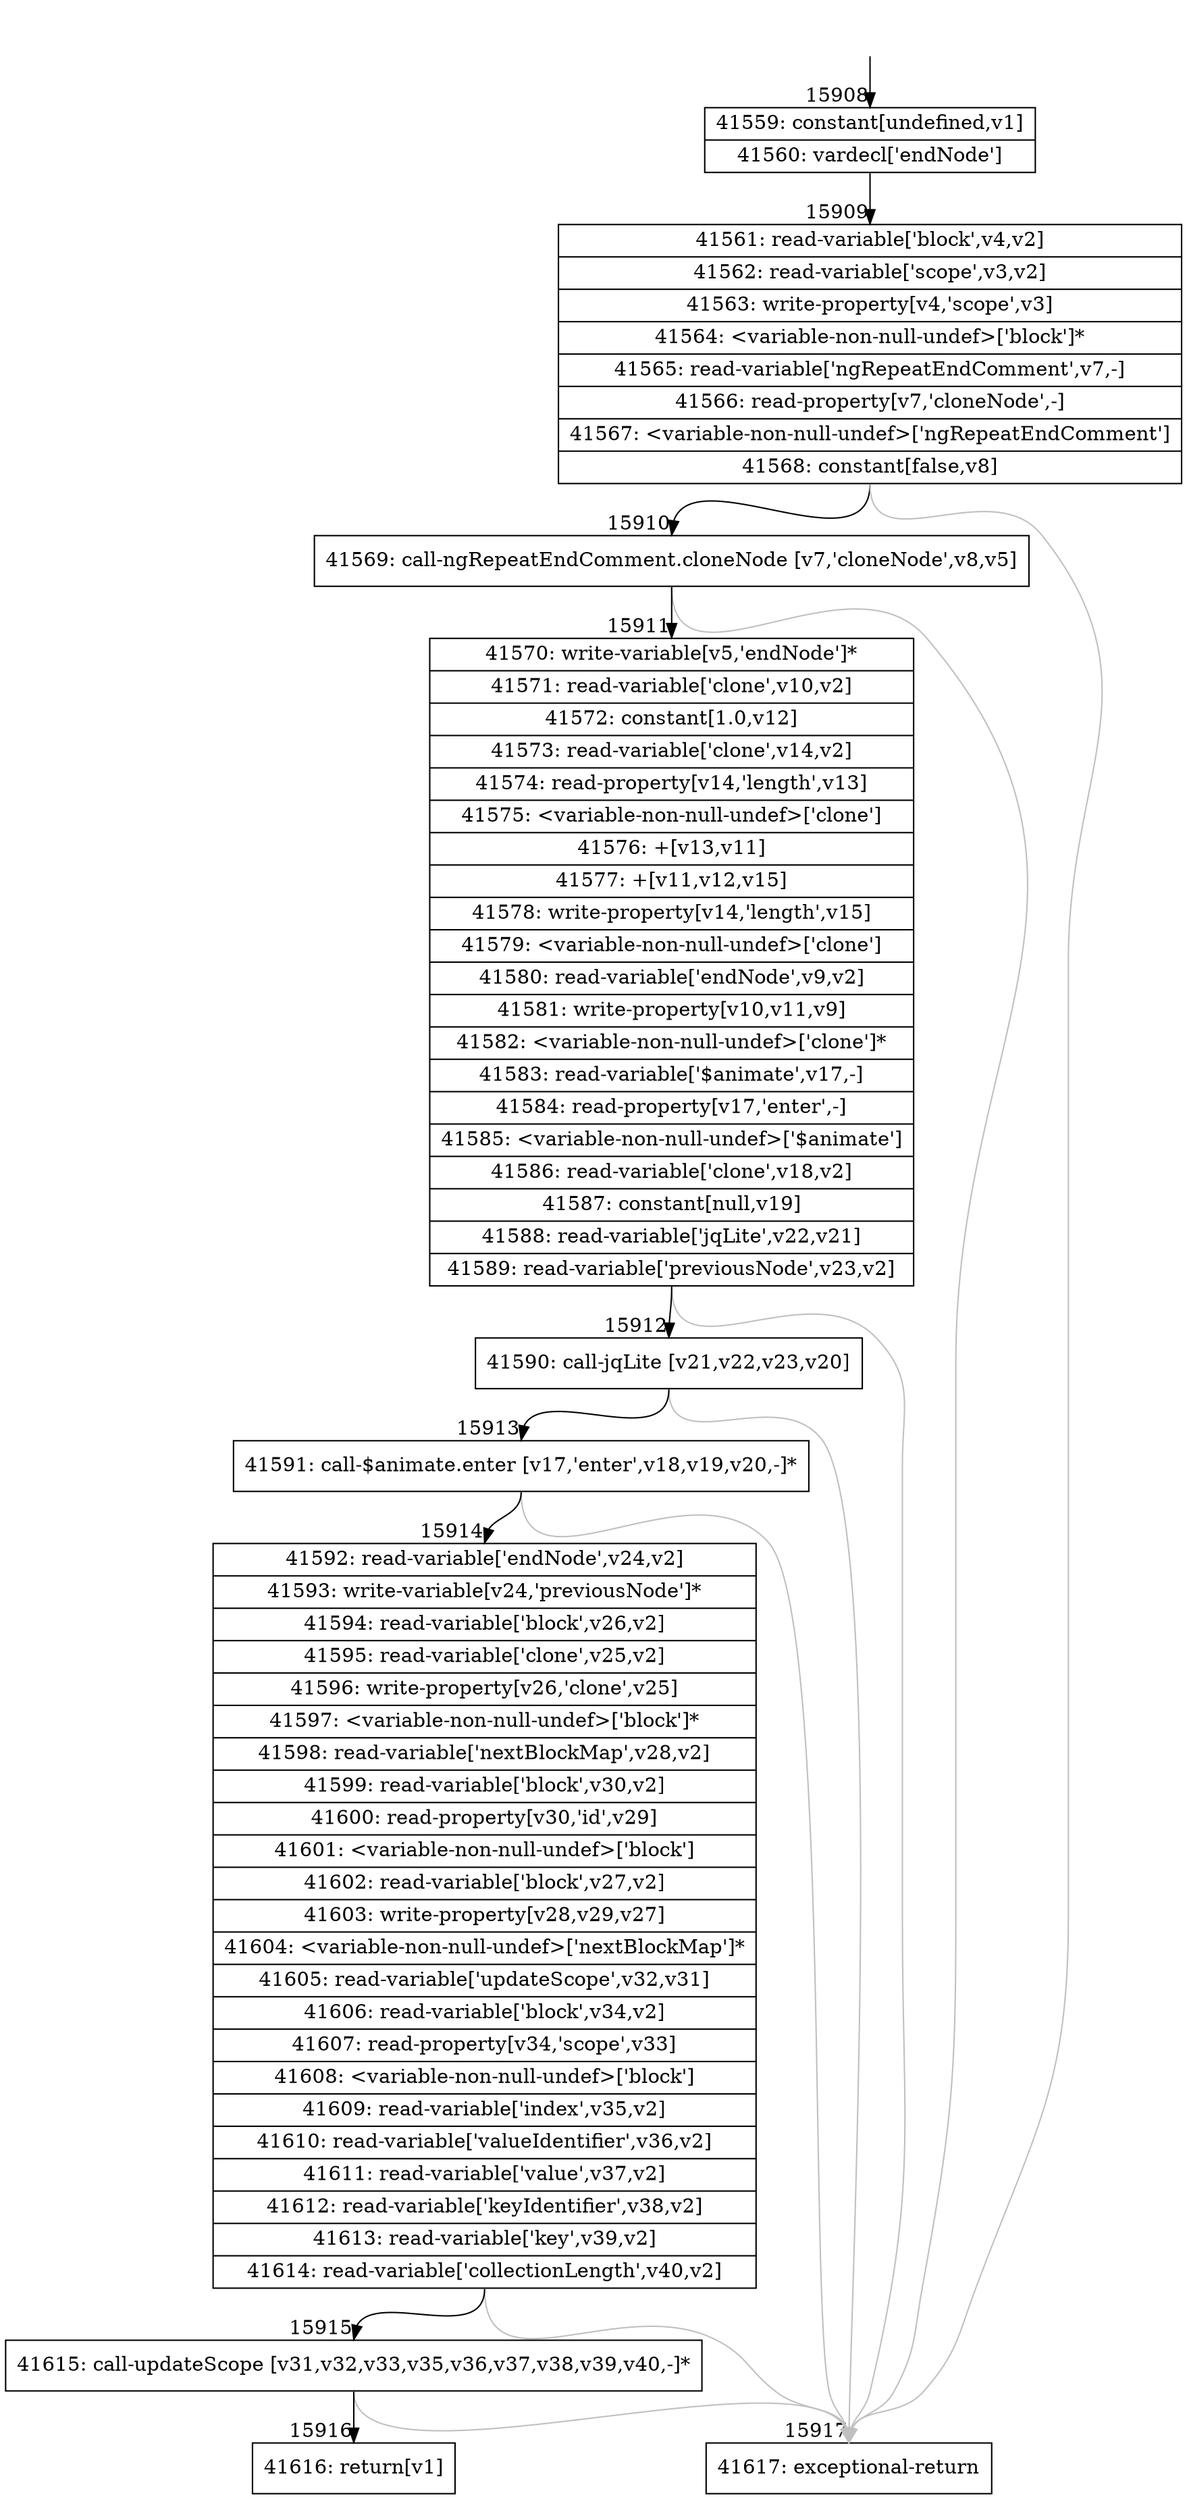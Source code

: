 digraph {
rankdir="TD"
BB_entry1283[shape=none,label=""];
BB_entry1283 -> BB15908 [tailport=s, headport=n, headlabel="    15908"]
BB15908 [shape=record label="{41559: constant[undefined,v1]|41560: vardecl['endNode']}" ] 
BB15908 -> BB15909 [tailport=s, headport=n, headlabel="      15909"]
BB15909 [shape=record label="{41561: read-variable['block',v4,v2]|41562: read-variable['scope',v3,v2]|41563: write-property[v4,'scope',v3]|41564: \<variable-non-null-undef\>['block']*|41565: read-variable['ngRepeatEndComment',v7,-]|41566: read-property[v7,'cloneNode',-]|41567: \<variable-non-null-undef\>['ngRepeatEndComment']|41568: constant[false,v8]}" ] 
BB15909 -> BB15910 [tailport=s, headport=n, headlabel="      15910"]
BB15909 -> BB15917 [tailport=s, headport=n, color=gray, headlabel="      15917"]
BB15910 [shape=record label="{41569: call-ngRepeatEndComment.cloneNode [v7,'cloneNode',v8,v5]}" ] 
BB15910 -> BB15911 [tailport=s, headport=n, headlabel="      15911"]
BB15910 -> BB15917 [tailport=s, headport=n, color=gray]
BB15911 [shape=record label="{41570: write-variable[v5,'endNode']*|41571: read-variable['clone',v10,v2]|41572: constant[1.0,v12]|41573: read-variable['clone',v14,v2]|41574: read-property[v14,'length',v13]|41575: \<variable-non-null-undef\>['clone']|41576: +[v13,v11]|41577: +[v11,v12,v15]|41578: write-property[v14,'length',v15]|41579: \<variable-non-null-undef\>['clone']|41580: read-variable['endNode',v9,v2]|41581: write-property[v10,v11,v9]|41582: \<variable-non-null-undef\>['clone']*|41583: read-variable['$animate',v17,-]|41584: read-property[v17,'enter',-]|41585: \<variable-non-null-undef\>['$animate']|41586: read-variable['clone',v18,v2]|41587: constant[null,v19]|41588: read-variable['jqLite',v22,v21]|41589: read-variable['previousNode',v23,v2]}" ] 
BB15911 -> BB15912 [tailport=s, headport=n, headlabel="      15912"]
BB15911 -> BB15917 [tailport=s, headport=n, color=gray]
BB15912 [shape=record label="{41590: call-jqLite [v21,v22,v23,v20]}" ] 
BB15912 -> BB15913 [tailport=s, headport=n, headlabel="      15913"]
BB15912 -> BB15917 [tailport=s, headport=n, color=gray]
BB15913 [shape=record label="{41591: call-$animate.enter [v17,'enter',v18,v19,v20,-]*}" ] 
BB15913 -> BB15914 [tailport=s, headport=n, headlabel="      15914"]
BB15913 -> BB15917 [tailport=s, headport=n, color=gray]
BB15914 [shape=record label="{41592: read-variable['endNode',v24,v2]|41593: write-variable[v24,'previousNode']*|41594: read-variable['block',v26,v2]|41595: read-variable['clone',v25,v2]|41596: write-property[v26,'clone',v25]|41597: \<variable-non-null-undef\>['block']*|41598: read-variable['nextBlockMap',v28,v2]|41599: read-variable['block',v30,v2]|41600: read-property[v30,'id',v29]|41601: \<variable-non-null-undef\>['block']|41602: read-variable['block',v27,v2]|41603: write-property[v28,v29,v27]|41604: \<variable-non-null-undef\>['nextBlockMap']*|41605: read-variable['updateScope',v32,v31]|41606: read-variable['block',v34,v2]|41607: read-property[v34,'scope',v33]|41608: \<variable-non-null-undef\>['block']|41609: read-variable['index',v35,v2]|41610: read-variable['valueIdentifier',v36,v2]|41611: read-variable['value',v37,v2]|41612: read-variable['keyIdentifier',v38,v2]|41613: read-variable['key',v39,v2]|41614: read-variable['collectionLength',v40,v2]}" ] 
BB15914 -> BB15915 [tailport=s, headport=n, headlabel="      15915"]
BB15914 -> BB15917 [tailport=s, headport=n, color=gray]
BB15915 [shape=record label="{41615: call-updateScope [v31,v32,v33,v35,v36,v37,v38,v39,v40,-]*}" ] 
BB15915 -> BB15916 [tailport=s, headport=n, headlabel="      15916"]
BB15915 -> BB15917 [tailport=s, headport=n, color=gray]
BB15916 [shape=record label="{41616: return[v1]}" ] 
BB15917 [shape=record label="{41617: exceptional-return}" ] 
//#$~ 27208
}
